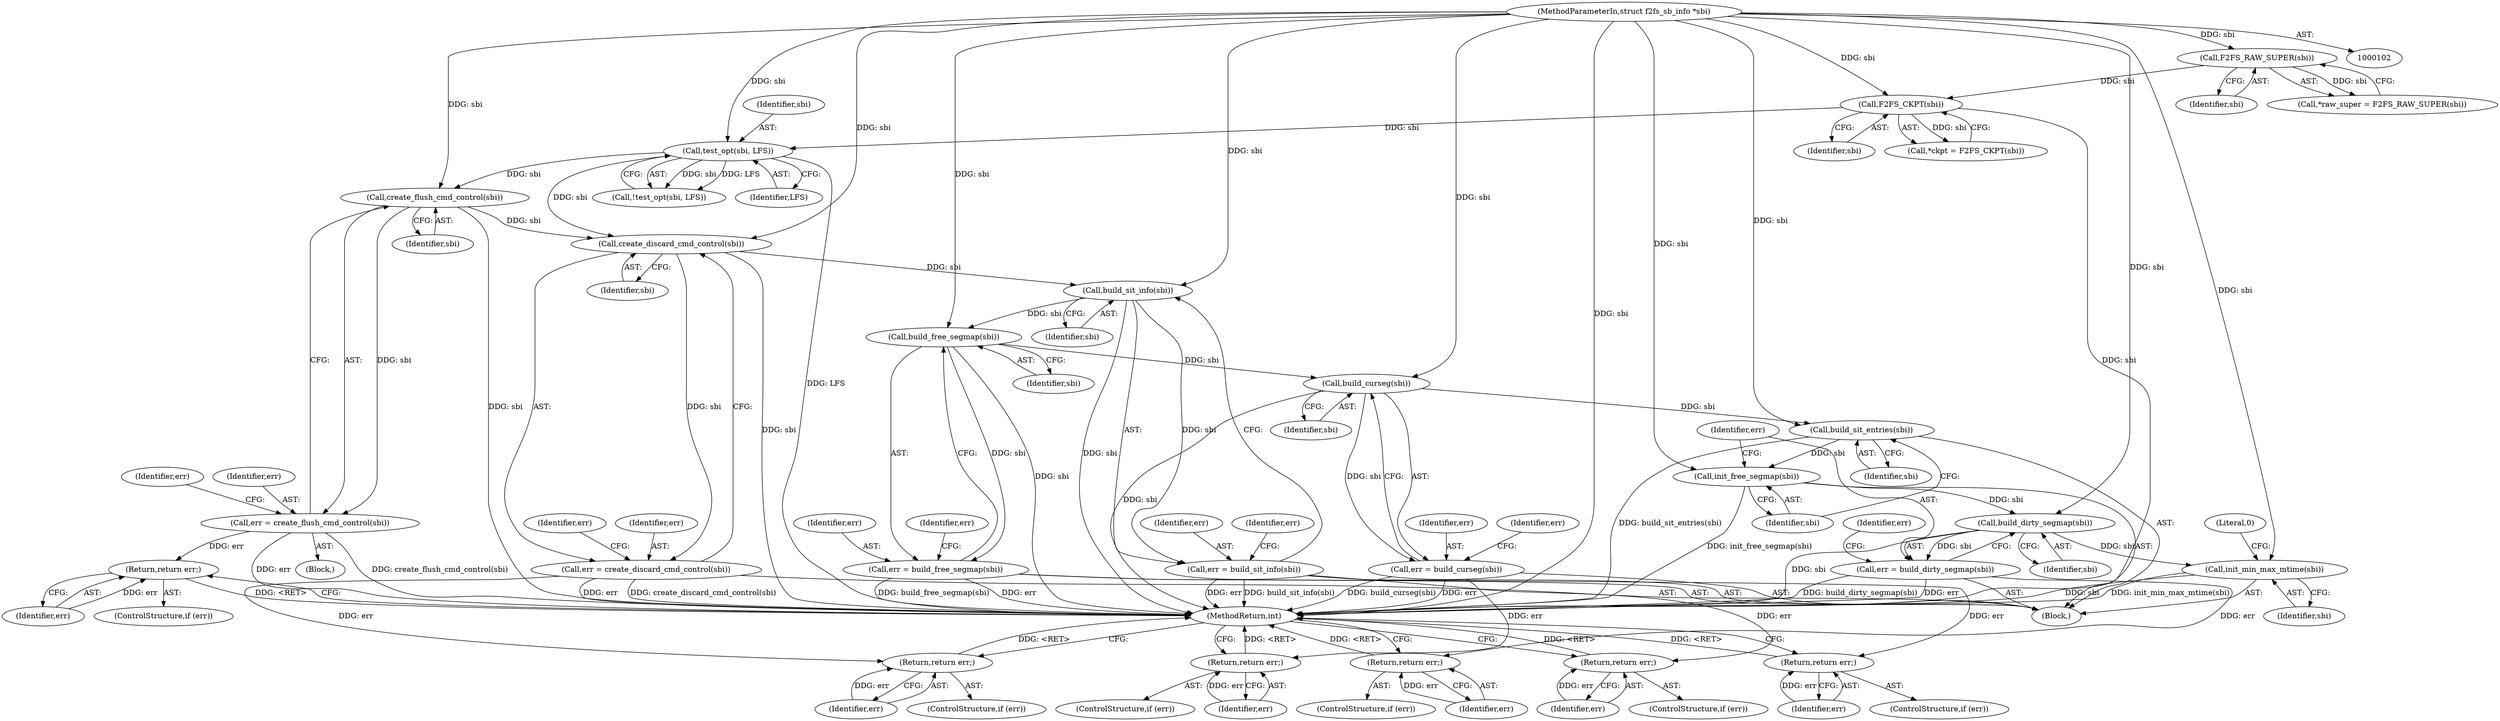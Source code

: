 digraph "0_linux_d4fdf8ba0e5808ba9ad6b44337783bd9935e0982@API" {
"1000258" [label="(Call,create_flush_cmd_control(sbi))"];
"1000214" [label="(Call,test_opt(sbi, LFS))"];
"1000113" [label="(Call,F2FS_CKPT(sbi))"];
"1000108" [label="(Call,F2FS_RAW_SUPER(sbi))"];
"1000103" [label="(MethodParameterIn,struct f2fs_sb_info *sbi)"];
"1000256" [label="(Call,err = create_flush_cmd_control(sbi))"];
"1000262" [label="(Return,return err;)"];
"1000266" [label="(Call,create_discard_cmd_control(sbi))"];
"1000264" [label="(Call,err = create_discard_cmd_control(sbi))"];
"1000270" [label="(Return,return err;)"];
"1000274" [label="(Call,build_sit_info(sbi))"];
"1000272" [label="(Call,err = build_sit_info(sbi))"];
"1000278" [label="(Return,return err;)"];
"1000282" [label="(Call,build_free_segmap(sbi))"];
"1000280" [label="(Call,err = build_free_segmap(sbi))"];
"1000286" [label="(Return,return err;)"];
"1000290" [label="(Call,build_curseg(sbi))"];
"1000288" [label="(Call,err = build_curseg(sbi))"];
"1000294" [label="(Return,return err;)"];
"1000296" [label="(Call,build_sit_entries(sbi))"];
"1000298" [label="(Call,init_free_segmap(sbi))"];
"1000302" [label="(Call,build_dirty_segmap(sbi))"];
"1000300" [label="(Call,err = build_dirty_segmap(sbi))"];
"1000306" [label="(Return,return err;)"];
"1000308" [label="(Call,init_min_max_mtime(sbi))"];
"1000270" [label="(Return,return err;)"];
"1000288" [label="(Call,err = build_curseg(sbi))"];
"1000114" [label="(Identifier,sbi)"];
"1000298" [label="(Call,init_free_segmap(sbi))"];
"1000266" [label="(Call,create_discard_cmd_control(sbi))"];
"1000271" [label="(Identifier,err)"];
"1000263" [label="(Identifier,err)"];
"1000286" [label="(Return,return err;)"];
"1000292" [label="(ControlStructure,if (err))"];
"1000213" [label="(Call,!test_opt(sbi, LFS))"];
"1000268" [label="(ControlStructure,if (err))"];
"1000214" [label="(Call,test_opt(sbi, LFS))"];
"1000279" [label="(Identifier,err)"];
"1000113" [label="(Call,F2FS_CKPT(sbi))"];
"1000274" [label="(Call,build_sit_info(sbi))"];
"1000260" [label="(ControlStructure,if (err))"];
"1000303" [label="(Identifier,sbi)"];
"1000312" [label="(MethodReturn,int)"];
"1000216" [label="(Identifier,LFS)"];
"1000104" [label="(Block,)"];
"1000273" [label="(Identifier,err)"];
"1000285" [label="(Identifier,err)"];
"1000304" [label="(ControlStructure,if (err))"];
"1000290" [label="(Call,build_curseg(sbi))"];
"1000283" [label="(Identifier,sbi)"];
"1000309" [label="(Identifier,sbi)"];
"1000262" [label="(Return,return err;)"];
"1000272" [label="(Call,err = build_sit_info(sbi))"];
"1000311" [label="(Literal,0)"];
"1000215" [label="(Identifier,sbi)"];
"1000275" [label="(Identifier,sbi)"];
"1000289" [label="(Identifier,err)"];
"1000297" [label="(Identifier,sbi)"];
"1000306" [label="(Return,return err;)"];
"1000111" [label="(Call,*ckpt = F2FS_CKPT(sbi))"];
"1000261" [label="(Identifier,err)"];
"1000296" [label="(Call,build_sit_entries(sbi))"];
"1000307" [label="(Identifier,err)"];
"1000281" [label="(Identifier,err)"];
"1000295" [label="(Identifier,err)"];
"1000305" [label="(Identifier,err)"];
"1000276" [label="(ControlStructure,if (err))"];
"1000287" [label="(Identifier,err)"];
"1000282" [label="(Call,build_free_segmap(sbi))"];
"1000103" [label="(MethodParameterIn,struct f2fs_sb_info *sbi)"];
"1000301" [label="(Identifier,err)"];
"1000278" [label="(Return,return err;)"];
"1000302" [label="(Call,build_dirty_segmap(sbi))"];
"1000293" [label="(Identifier,err)"];
"1000291" [label="(Identifier,sbi)"];
"1000259" [label="(Identifier,sbi)"];
"1000277" [label="(Identifier,err)"];
"1000264" [label="(Call,err = create_discard_cmd_control(sbi))"];
"1000256" [label="(Call,err = create_flush_cmd_control(sbi))"];
"1000108" [label="(Call,F2FS_RAW_SUPER(sbi))"];
"1000255" [label="(Block,)"];
"1000294" [label="(Return,return err;)"];
"1000280" [label="(Call,err = build_free_segmap(sbi))"];
"1000257" [label="(Identifier,err)"];
"1000267" [label="(Identifier,sbi)"];
"1000269" [label="(Identifier,err)"];
"1000299" [label="(Identifier,sbi)"];
"1000265" [label="(Identifier,err)"];
"1000109" [label="(Identifier,sbi)"];
"1000308" [label="(Call,init_min_max_mtime(sbi))"];
"1000300" [label="(Call,err = build_dirty_segmap(sbi))"];
"1000284" [label="(ControlStructure,if (err))"];
"1000106" [label="(Call,*raw_super = F2FS_RAW_SUPER(sbi))"];
"1000258" [label="(Call,create_flush_cmd_control(sbi))"];
"1000258" -> "1000256"  [label="AST: "];
"1000258" -> "1000259"  [label="CFG: "];
"1000259" -> "1000258"  [label="AST: "];
"1000256" -> "1000258"  [label="CFG: "];
"1000258" -> "1000312"  [label="DDG: sbi"];
"1000258" -> "1000256"  [label="DDG: sbi"];
"1000214" -> "1000258"  [label="DDG: sbi"];
"1000103" -> "1000258"  [label="DDG: sbi"];
"1000258" -> "1000266"  [label="DDG: sbi"];
"1000214" -> "1000213"  [label="AST: "];
"1000214" -> "1000216"  [label="CFG: "];
"1000215" -> "1000214"  [label="AST: "];
"1000216" -> "1000214"  [label="AST: "];
"1000213" -> "1000214"  [label="CFG: "];
"1000214" -> "1000312"  [label="DDG: LFS"];
"1000214" -> "1000213"  [label="DDG: sbi"];
"1000214" -> "1000213"  [label="DDG: LFS"];
"1000113" -> "1000214"  [label="DDG: sbi"];
"1000103" -> "1000214"  [label="DDG: sbi"];
"1000214" -> "1000266"  [label="DDG: sbi"];
"1000113" -> "1000111"  [label="AST: "];
"1000113" -> "1000114"  [label="CFG: "];
"1000114" -> "1000113"  [label="AST: "];
"1000111" -> "1000113"  [label="CFG: "];
"1000113" -> "1000312"  [label="DDG: sbi"];
"1000113" -> "1000111"  [label="DDG: sbi"];
"1000108" -> "1000113"  [label="DDG: sbi"];
"1000103" -> "1000113"  [label="DDG: sbi"];
"1000108" -> "1000106"  [label="AST: "];
"1000108" -> "1000109"  [label="CFG: "];
"1000109" -> "1000108"  [label="AST: "];
"1000106" -> "1000108"  [label="CFG: "];
"1000108" -> "1000106"  [label="DDG: sbi"];
"1000103" -> "1000108"  [label="DDG: sbi"];
"1000103" -> "1000102"  [label="AST: "];
"1000103" -> "1000312"  [label="DDG: sbi"];
"1000103" -> "1000266"  [label="DDG: sbi"];
"1000103" -> "1000274"  [label="DDG: sbi"];
"1000103" -> "1000282"  [label="DDG: sbi"];
"1000103" -> "1000290"  [label="DDG: sbi"];
"1000103" -> "1000296"  [label="DDG: sbi"];
"1000103" -> "1000298"  [label="DDG: sbi"];
"1000103" -> "1000302"  [label="DDG: sbi"];
"1000103" -> "1000308"  [label="DDG: sbi"];
"1000256" -> "1000255"  [label="AST: "];
"1000257" -> "1000256"  [label="AST: "];
"1000261" -> "1000256"  [label="CFG: "];
"1000256" -> "1000312"  [label="DDG: create_flush_cmd_control(sbi)"];
"1000256" -> "1000312"  [label="DDG: err"];
"1000256" -> "1000262"  [label="DDG: err"];
"1000262" -> "1000260"  [label="AST: "];
"1000262" -> "1000263"  [label="CFG: "];
"1000263" -> "1000262"  [label="AST: "];
"1000312" -> "1000262"  [label="CFG: "];
"1000262" -> "1000312"  [label="DDG: <RET>"];
"1000263" -> "1000262"  [label="DDG: err"];
"1000266" -> "1000264"  [label="AST: "];
"1000266" -> "1000267"  [label="CFG: "];
"1000267" -> "1000266"  [label="AST: "];
"1000264" -> "1000266"  [label="CFG: "];
"1000266" -> "1000312"  [label="DDG: sbi"];
"1000266" -> "1000264"  [label="DDG: sbi"];
"1000266" -> "1000274"  [label="DDG: sbi"];
"1000264" -> "1000104"  [label="AST: "];
"1000265" -> "1000264"  [label="AST: "];
"1000269" -> "1000264"  [label="CFG: "];
"1000264" -> "1000312"  [label="DDG: err"];
"1000264" -> "1000312"  [label="DDG: create_discard_cmd_control(sbi)"];
"1000264" -> "1000270"  [label="DDG: err"];
"1000270" -> "1000268"  [label="AST: "];
"1000270" -> "1000271"  [label="CFG: "];
"1000271" -> "1000270"  [label="AST: "];
"1000312" -> "1000270"  [label="CFG: "];
"1000270" -> "1000312"  [label="DDG: <RET>"];
"1000271" -> "1000270"  [label="DDG: err"];
"1000274" -> "1000272"  [label="AST: "];
"1000274" -> "1000275"  [label="CFG: "];
"1000275" -> "1000274"  [label="AST: "];
"1000272" -> "1000274"  [label="CFG: "];
"1000274" -> "1000312"  [label="DDG: sbi"];
"1000274" -> "1000272"  [label="DDG: sbi"];
"1000274" -> "1000282"  [label="DDG: sbi"];
"1000272" -> "1000104"  [label="AST: "];
"1000273" -> "1000272"  [label="AST: "];
"1000277" -> "1000272"  [label="CFG: "];
"1000272" -> "1000312"  [label="DDG: build_sit_info(sbi)"];
"1000272" -> "1000312"  [label="DDG: err"];
"1000272" -> "1000278"  [label="DDG: err"];
"1000278" -> "1000276"  [label="AST: "];
"1000278" -> "1000279"  [label="CFG: "];
"1000279" -> "1000278"  [label="AST: "];
"1000312" -> "1000278"  [label="CFG: "];
"1000278" -> "1000312"  [label="DDG: <RET>"];
"1000279" -> "1000278"  [label="DDG: err"];
"1000282" -> "1000280"  [label="AST: "];
"1000282" -> "1000283"  [label="CFG: "];
"1000283" -> "1000282"  [label="AST: "];
"1000280" -> "1000282"  [label="CFG: "];
"1000282" -> "1000312"  [label="DDG: sbi"];
"1000282" -> "1000280"  [label="DDG: sbi"];
"1000282" -> "1000290"  [label="DDG: sbi"];
"1000280" -> "1000104"  [label="AST: "];
"1000281" -> "1000280"  [label="AST: "];
"1000285" -> "1000280"  [label="CFG: "];
"1000280" -> "1000312"  [label="DDG: build_free_segmap(sbi)"];
"1000280" -> "1000312"  [label="DDG: err"];
"1000280" -> "1000286"  [label="DDG: err"];
"1000286" -> "1000284"  [label="AST: "];
"1000286" -> "1000287"  [label="CFG: "];
"1000287" -> "1000286"  [label="AST: "];
"1000312" -> "1000286"  [label="CFG: "];
"1000286" -> "1000312"  [label="DDG: <RET>"];
"1000287" -> "1000286"  [label="DDG: err"];
"1000290" -> "1000288"  [label="AST: "];
"1000290" -> "1000291"  [label="CFG: "];
"1000291" -> "1000290"  [label="AST: "];
"1000288" -> "1000290"  [label="CFG: "];
"1000290" -> "1000312"  [label="DDG: sbi"];
"1000290" -> "1000288"  [label="DDG: sbi"];
"1000290" -> "1000296"  [label="DDG: sbi"];
"1000288" -> "1000104"  [label="AST: "];
"1000289" -> "1000288"  [label="AST: "];
"1000293" -> "1000288"  [label="CFG: "];
"1000288" -> "1000312"  [label="DDG: build_curseg(sbi)"];
"1000288" -> "1000312"  [label="DDG: err"];
"1000288" -> "1000294"  [label="DDG: err"];
"1000294" -> "1000292"  [label="AST: "];
"1000294" -> "1000295"  [label="CFG: "];
"1000295" -> "1000294"  [label="AST: "];
"1000312" -> "1000294"  [label="CFG: "];
"1000294" -> "1000312"  [label="DDG: <RET>"];
"1000295" -> "1000294"  [label="DDG: err"];
"1000296" -> "1000104"  [label="AST: "];
"1000296" -> "1000297"  [label="CFG: "];
"1000297" -> "1000296"  [label="AST: "];
"1000299" -> "1000296"  [label="CFG: "];
"1000296" -> "1000312"  [label="DDG: build_sit_entries(sbi)"];
"1000296" -> "1000298"  [label="DDG: sbi"];
"1000298" -> "1000104"  [label="AST: "];
"1000298" -> "1000299"  [label="CFG: "];
"1000299" -> "1000298"  [label="AST: "];
"1000301" -> "1000298"  [label="CFG: "];
"1000298" -> "1000312"  [label="DDG: init_free_segmap(sbi)"];
"1000298" -> "1000302"  [label="DDG: sbi"];
"1000302" -> "1000300"  [label="AST: "];
"1000302" -> "1000303"  [label="CFG: "];
"1000303" -> "1000302"  [label="AST: "];
"1000300" -> "1000302"  [label="CFG: "];
"1000302" -> "1000312"  [label="DDG: sbi"];
"1000302" -> "1000300"  [label="DDG: sbi"];
"1000302" -> "1000308"  [label="DDG: sbi"];
"1000300" -> "1000104"  [label="AST: "];
"1000301" -> "1000300"  [label="AST: "];
"1000305" -> "1000300"  [label="CFG: "];
"1000300" -> "1000312"  [label="DDG: err"];
"1000300" -> "1000312"  [label="DDG: build_dirty_segmap(sbi)"];
"1000300" -> "1000306"  [label="DDG: err"];
"1000306" -> "1000304"  [label="AST: "];
"1000306" -> "1000307"  [label="CFG: "];
"1000307" -> "1000306"  [label="AST: "];
"1000312" -> "1000306"  [label="CFG: "];
"1000306" -> "1000312"  [label="DDG: <RET>"];
"1000307" -> "1000306"  [label="DDG: err"];
"1000308" -> "1000104"  [label="AST: "];
"1000308" -> "1000309"  [label="CFG: "];
"1000309" -> "1000308"  [label="AST: "];
"1000311" -> "1000308"  [label="CFG: "];
"1000308" -> "1000312"  [label="DDG: sbi"];
"1000308" -> "1000312"  [label="DDG: init_min_max_mtime(sbi)"];
}
